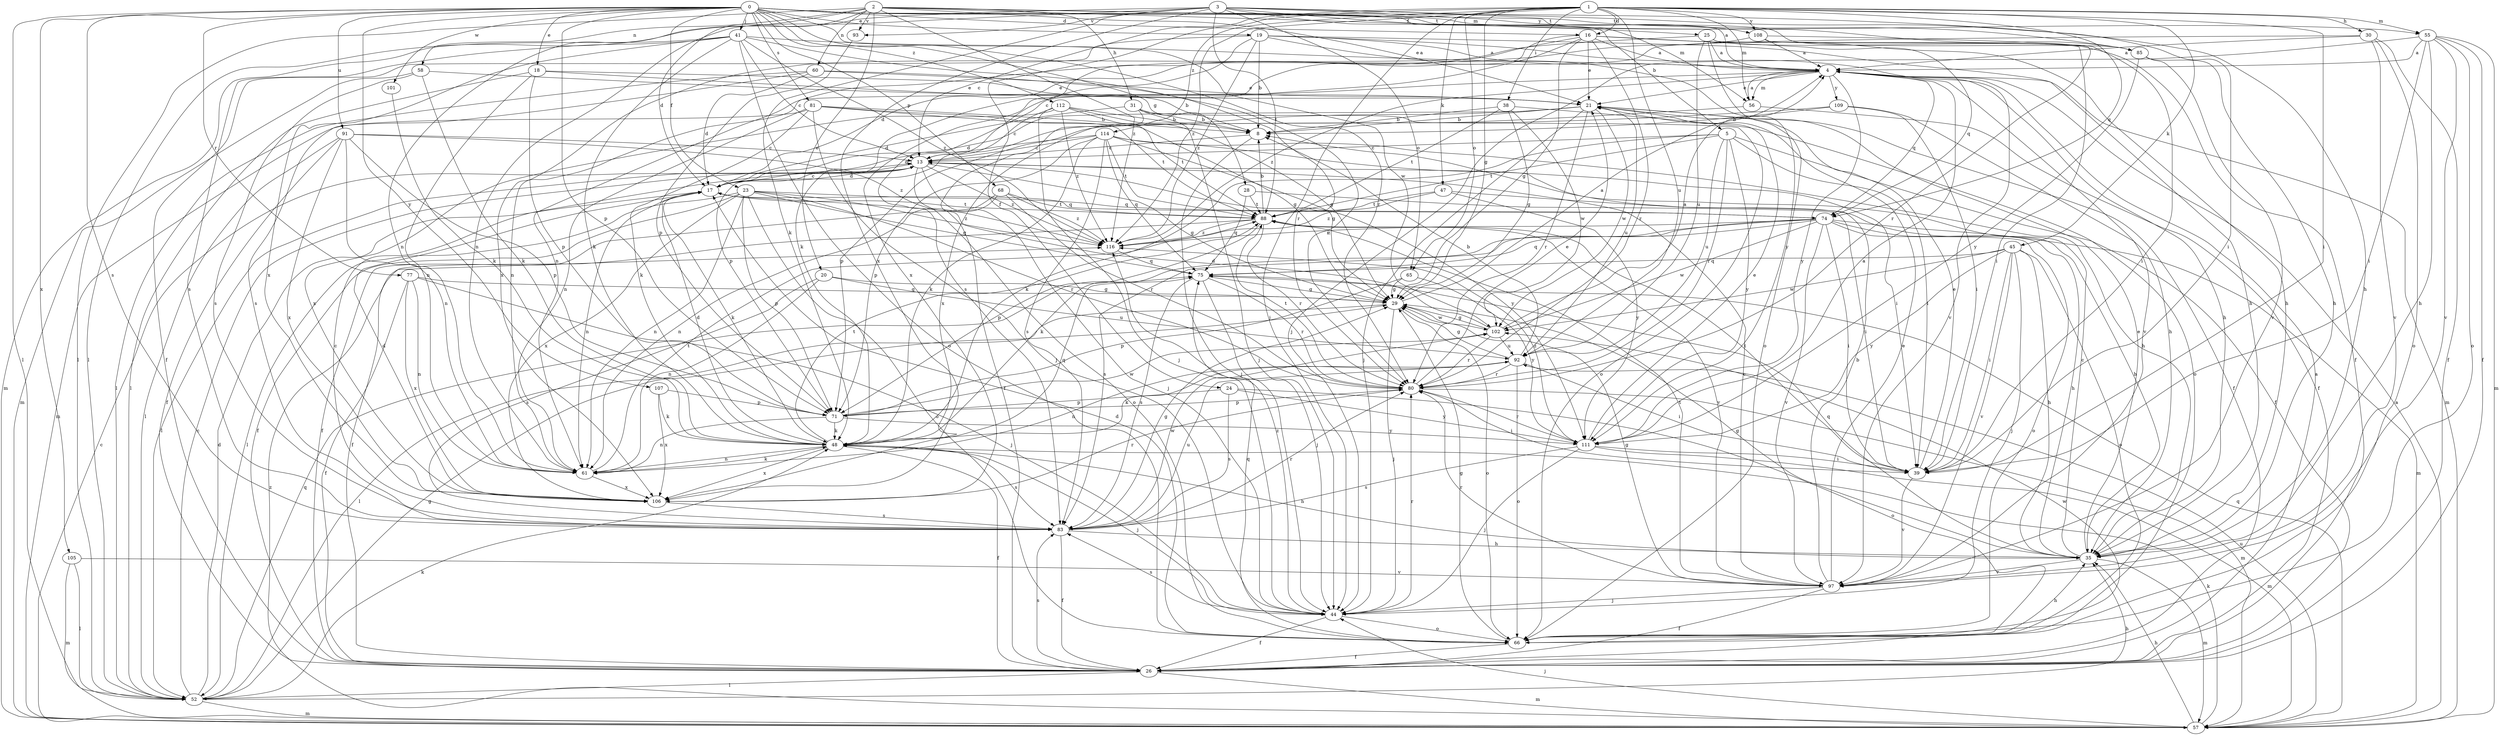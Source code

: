 strict digraph  {
0;
1;
2;
3;
4;
5;
8;
13;
16;
17;
18;
19;
20;
21;
23;
24;
25;
26;
28;
29;
30;
31;
35;
38;
39;
41;
44;
45;
47;
48;
52;
55;
56;
57;
58;
60;
61;
65;
66;
68;
71;
74;
75;
77;
80;
81;
83;
85;
88;
91;
92;
93;
97;
101;
102;
105;
106;
107;
108;
109;
111;
112;
114;
116;
0 -> 4  [label=a];
0 -> 16  [label=d];
0 -> 18  [label=e];
0 -> 19  [label=e];
0 -> 23  [label=f];
0 -> 28  [label=g];
0 -> 41  [label=j];
0 -> 52  [label=l];
0 -> 55  [label=m];
0 -> 68  [label=p];
0 -> 71  [label=p];
0 -> 77  [label=r];
0 -> 80  [label=r];
0 -> 81  [label=s];
0 -> 83  [label=s];
0 -> 85  [label=t];
0 -> 91  [label=u];
0 -> 101  [label=w];
0 -> 102  [label=w];
0 -> 105  [label=x];
0 -> 107  [label=y];
0 -> 112  [label=z];
1 -> 13  [label=c];
1 -> 16  [label=d];
1 -> 24  [label=f];
1 -> 29  [label=g];
1 -> 30  [label=h];
1 -> 38  [label=i];
1 -> 39  [label=i];
1 -> 44  [label=j];
1 -> 45  [label=k];
1 -> 47  [label=k];
1 -> 55  [label=m];
1 -> 56  [label=m];
1 -> 65  [label=o];
1 -> 74  [label=q];
1 -> 92  [label=u];
1 -> 108  [label=y];
1 -> 114  [label=z];
1 -> 116  [label=z];
2 -> 17  [label=d];
2 -> 20  [label=e];
2 -> 21  [label=e];
2 -> 25  [label=f];
2 -> 31  [label=h];
2 -> 35  [label=h];
2 -> 52  [label=l];
2 -> 58  [label=n];
2 -> 60  [label=n];
2 -> 61  [label=n];
2 -> 85  [label=t];
2 -> 93  [label=v];
2 -> 116  [label=z];
3 -> 5  [label=b];
3 -> 39  [label=i];
3 -> 48  [label=k];
3 -> 52  [label=l];
3 -> 56  [label=m];
3 -> 61  [label=n];
3 -> 65  [label=o];
3 -> 85  [label=t];
3 -> 88  [label=t];
3 -> 93  [label=v];
3 -> 106  [label=x];
3 -> 108  [label=y];
4 -> 21  [label=e];
4 -> 35  [label=h];
4 -> 56  [label=m];
4 -> 57  [label=m];
4 -> 61  [label=n];
4 -> 74  [label=q];
4 -> 97  [label=v];
4 -> 109  [label=y];
4 -> 111  [label=y];
4 -> 116  [label=z];
5 -> 13  [label=c];
5 -> 26  [label=f];
5 -> 39  [label=i];
5 -> 48  [label=k];
5 -> 80  [label=r];
5 -> 88  [label=t];
5 -> 92  [label=u];
5 -> 111  [label=y];
8 -> 13  [label=c];
8 -> 44  [label=j];
13 -> 17  [label=d];
13 -> 29  [label=g];
13 -> 44  [label=j];
13 -> 52  [label=l];
13 -> 66  [label=o];
13 -> 111  [label=y];
13 -> 116  [label=z];
16 -> 4  [label=a];
16 -> 21  [label=e];
16 -> 29  [label=g];
16 -> 35  [label=h];
16 -> 48  [label=k];
16 -> 74  [label=q];
16 -> 80  [label=r];
16 -> 83  [label=s];
16 -> 106  [label=x];
17 -> 13  [label=c];
17 -> 48  [label=k];
17 -> 61  [label=n];
17 -> 74  [label=q];
17 -> 88  [label=t];
18 -> 8  [label=b];
18 -> 21  [label=e];
18 -> 52  [label=l];
18 -> 61  [label=n];
18 -> 71  [label=p];
19 -> 4  [label=a];
19 -> 8  [label=b];
19 -> 13  [label=c];
19 -> 26  [label=f];
19 -> 35  [label=h];
19 -> 97  [label=v];
19 -> 111  [label=y];
19 -> 116  [label=z];
20 -> 29  [label=g];
20 -> 61  [label=n];
20 -> 83  [label=s];
20 -> 92  [label=u];
21 -> 8  [label=b];
21 -> 17  [label=d];
21 -> 26  [label=f];
21 -> 44  [label=j];
21 -> 80  [label=r];
21 -> 92  [label=u];
21 -> 102  [label=w];
21 -> 106  [label=x];
23 -> 26  [label=f];
23 -> 52  [label=l];
23 -> 61  [label=n];
23 -> 66  [label=o];
23 -> 71  [label=p];
23 -> 74  [label=q];
23 -> 75  [label=q];
23 -> 80  [label=r];
23 -> 106  [label=x];
23 -> 116  [label=z];
24 -> 66  [label=o];
24 -> 71  [label=p];
24 -> 83  [label=s];
24 -> 111  [label=y];
25 -> 4  [label=a];
25 -> 26  [label=f];
25 -> 39  [label=i];
25 -> 66  [label=o];
25 -> 92  [label=u];
25 -> 106  [label=x];
26 -> 4  [label=a];
26 -> 52  [label=l];
26 -> 57  [label=m];
26 -> 83  [label=s];
26 -> 102  [label=w];
28 -> 39  [label=i];
28 -> 75  [label=q];
28 -> 88  [label=t];
29 -> 4  [label=a];
29 -> 44  [label=j];
29 -> 52  [label=l];
29 -> 66  [label=o];
29 -> 102  [label=w];
30 -> 4  [label=a];
30 -> 17  [label=d];
30 -> 26  [label=f];
30 -> 66  [label=o];
30 -> 97  [label=v];
31 -> 8  [label=b];
31 -> 17  [label=d];
31 -> 26  [label=f];
31 -> 44  [label=j];
31 -> 66  [label=o];
35 -> 13  [label=c];
35 -> 21  [label=e];
35 -> 29  [label=g];
35 -> 57  [label=m];
35 -> 75  [label=q];
35 -> 97  [label=v];
38 -> 8  [label=b];
38 -> 29  [label=g];
38 -> 66  [label=o];
38 -> 88  [label=t];
38 -> 102  [label=w];
39 -> 21  [label=e];
39 -> 88  [label=t];
39 -> 97  [label=v];
41 -> 4  [label=a];
41 -> 13  [label=c];
41 -> 48  [label=k];
41 -> 57  [label=m];
41 -> 66  [label=o];
41 -> 80  [label=r];
41 -> 83  [label=s];
41 -> 106  [label=x];
41 -> 116  [label=z];
44 -> 26  [label=f];
44 -> 66  [label=o];
44 -> 80  [label=r];
44 -> 83  [label=s];
44 -> 116  [label=z];
45 -> 35  [label=h];
45 -> 39  [label=i];
45 -> 44  [label=j];
45 -> 66  [label=o];
45 -> 75  [label=q];
45 -> 97  [label=v];
45 -> 102  [label=w];
45 -> 111  [label=y];
47 -> 35  [label=h];
47 -> 88  [label=t];
47 -> 111  [label=y];
47 -> 116  [label=z];
48 -> 17  [label=d];
48 -> 26  [label=f];
48 -> 35  [label=h];
48 -> 44  [label=j];
48 -> 61  [label=n];
48 -> 75  [label=q];
48 -> 83  [label=s];
48 -> 88  [label=t];
48 -> 106  [label=x];
52 -> 13  [label=c];
52 -> 17  [label=d];
52 -> 29  [label=g];
52 -> 35  [label=h];
52 -> 48  [label=k];
52 -> 57  [label=m];
52 -> 75  [label=q];
55 -> 4  [label=a];
55 -> 26  [label=f];
55 -> 35  [label=h];
55 -> 39  [label=i];
55 -> 44  [label=j];
55 -> 57  [label=m];
55 -> 66  [label=o];
55 -> 97  [label=v];
56 -> 4  [label=a];
56 -> 26  [label=f];
56 -> 71  [label=p];
57 -> 4  [label=a];
57 -> 13  [label=c];
57 -> 35  [label=h];
57 -> 44  [label=j];
57 -> 48  [label=k];
57 -> 75  [label=q];
57 -> 92  [label=u];
57 -> 116  [label=z];
58 -> 21  [label=e];
58 -> 48  [label=k];
58 -> 57  [label=m];
58 -> 83  [label=s];
60 -> 17  [label=d];
60 -> 21  [label=e];
60 -> 52  [label=l];
60 -> 80  [label=r];
60 -> 83  [label=s];
61 -> 48  [label=k];
61 -> 88  [label=t];
61 -> 106  [label=x];
65 -> 29  [label=g];
65 -> 71  [label=p];
65 -> 111  [label=y];
66 -> 17  [label=d];
66 -> 26  [label=f];
66 -> 29  [label=g];
66 -> 35  [label=h];
66 -> 75  [label=q];
68 -> 26  [label=f];
68 -> 61  [label=n];
68 -> 80  [label=r];
68 -> 88  [label=t];
68 -> 116  [label=z];
71 -> 48  [label=k];
71 -> 61  [label=n];
71 -> 102  [label=w];
71 -> 111  [label=y];
74 -> 35  [label=h];
74 -> 39  [label=i];
74 -> 48  [label=k];
74 -> 57  [label=m];
74 -> 66  [label=o];
74 -> 75  [label=q];
74 -> 83  [label=s];
74 -> 97  [label=v];
74 -> 102  [label=w];
74 -> 116  [label=z];
75 -> 29  [label=g];
75 -> 44  [label=j];
75 -> 80  [label=r];
75 -> 83  [label=s];
77 -> 26  [label=f];
77 -> 29  [label=g];
77 -> 44  [label=j];
77 -> 61  [label=n];
77 -> 106  [label=x];
80 -> 21  [label=e];
80 -> 39  [label=i];
80 -> 57  [label=m];
80 -> 71  [label=p];
80 -> 88  [label=t];
81 -> 8  [label=b];
81 -> 29  [label=g];
81 -> 44  [label=j];
81 -> 48  [label=k];
81 -> 57  [label=m];
81 -> 61  [label=n];
81 -> 88  [label=t];
83 -> 13  [label=c];
83 -> 26  [label=f];
83 -> 29  [label=g];
83 -> 35  [label=h];
83 -> 80  [label=r];
83 -> 92  [label=u];
83 -> 102  [label=w];
85 -> 35  [label=h];
85 -> 97  [label=v];
85 -> 111  [label=y];
88 -> 8  [label=b];
88 -> 26  [label=f];
88 -> 71  [label=p];
88 -> 80  [label=r];
88 -> 97  [label=v];
88 -> 116  [label=z];
91 -> 13  [label=c];
91 -> 26  [label=f];
91 -> 52  [label=l];
91 -> 61  [label=n];
91 -> 71  [label=p];
91 -> 106  [label=x];
91 -> 116  [label=z];
92 -> 8  [label=b];
92 -> 29  [label=g];
92 -> 39  [label=i];
92 -> 48  [label=k];
92 -> 61  [label=n];
92 -> 66  [label=o];
92 -> 80  [label=r];
93 -> 71  [label=p];
97 -> 8  [label=b];
97 -> 13  [label=c];
97 -> 21  [label=e];
97 -> 26  [label=f];
97 -> 29  [label=g];
97 -> 44  [label=j];
97 -> 80  [label=r];
97 -> 88  [label=t];
101 -> 48  [label=k];
102 -> 4  [label=a];
102 -> 17  [label=d];
102 -> 29  [label=g];
102 -> 80  [label=r];
102 -> 92  [label=u];
105 -> 52  [label=l];
105 -> 57  [label=m];
105 -> 97  [label=v];
106 -> 17  [label=d];
106 -> 80  [label=r];
106 -> 83  [label=s];
107 -> 48  [label=k];
107 -> 71  [label=p];
107 -> 106  [label=x];
108 -> 4  [label=a];
108 -> 39  [label=i];
108 -> 61  [label=n];
108 -> 80  [label=r];
109 -> 8  [label=b];
109 -> 35  [label=h];
109 -> 39  [label=i];
109 -> 71  [label=p];
111 -> 4  [label=a];
111 -> 21  [label=e];
111 -> 39  [label=i];
111 -> 44  [label=j];
111 -> 57  [label=m];
111 -> 80  [label=r];
111 -> 83  [label=s];
111 -> 116  [label=z];
112 -> 8  [label=b];
112 -> 13  [label=c];
112 -> 29  [label=g];
112 -> 44  [label=j];
112 -> 88  [label=t];
112 -> 106  [label=x];
112 -> 116  [label=z];
114 -> 13  [label=c];
114 -> 17  [label=d];
114 -> 29  [label=g];
114 -> 35  [label=h];
114 -> 39  [label=i];
114 -> 48  [label=k];
114 -> 71  [label=p];
114 -> 75  [label=q];
114 -> 83  [label=s];
114 -> 88  [label=t];
116 -> 75  [label=q];
}
